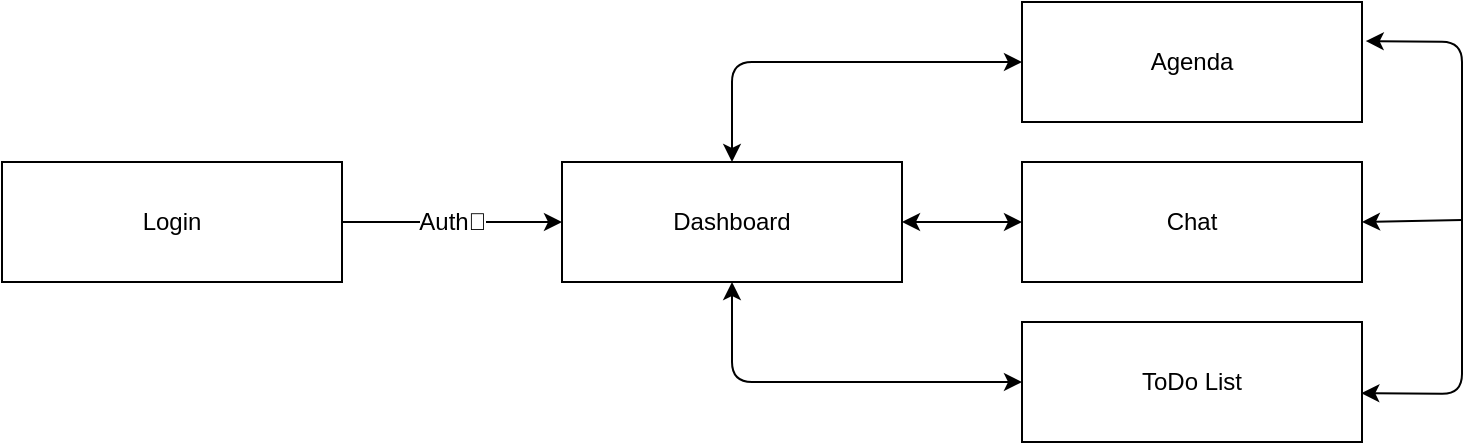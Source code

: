 <mxfile>
    <diagram id="-pWHjOKIwTdhM7gEdv3u" name="Page-1">
        <mxGraphModel dx="1146" dy="800" grid="1" gridSize="10" guides="1" tooltips="1" connect="1" arrows="1" fold="1" page="1" pageScale="1" pageWidth="827" pageHeight="1169" math="0" shadow="0">
            <root>
                <mxCell id="0"/>
                <mxCell id="1" parent="0"/>
                <mxCell id="2" value="Login" style="rounded=0;whiteSpace=wrap;html=1;" vertex="1" parent="1">
                    <mxGeometry x="40" y="340" width="170" height="60" as="geometry"/>
                </mxCell>
                <mxCell id="4" value="ToDo List" style="rounded=0;whiteSpace=wrap;html=1;" vertex="1" parent="1">
                    <mxGeometry x="550" y="420" width="170" height="60" as="geometry"/>
                </mxCell>
                <mxCell id="5" value="Agenda" style="rounded=0;whiteSpace=wrap;html=1;" vertex="1" parent="1">
                    <mxGeometry x="550" y="260" width="170" height="60" as="geometry"/>
                </mxCell>
                <mxCell id="6" value="Chat" style="rounded=0;whiteSpace=wrap;html=1;" vertex="1" parent="1">
                    <mxGeometry x="550" y="340" width="170" height="60" as="geometry"/>
                </mxCell>
                <mxCell id="7" value="Dashboard" style="rounded=0;whiteSpace=wrap;html=1;" vertex="1" parent="1">
                    <mxGeometry x="320" y="340" width="170" height="60" as="geometry"/>
                </mxCell>
                <mxCell id="8" value="" style="endArrow=classic;startArrow=classic;html=1;entryX=0;entryY=0.5;entryDx=0;entryDy=0;" edge="1" parent="1" source="7" target="6">
                    <mxGeometry width="50" height="50" relative="1" as="geometry">
                        <mxPoint x="350" y="470" as="sourcePoint"/>
                        <mxPoint x="600" y="370" as="targetPoint"/>
                    </mxGeometry>
                </mxCell>
                <mxCell id="9" value="" style="endArrow=classic;startArrow=classic;html=1;entryX=1.011;entryY=0.326;entryDx=0;entryDy=0;entryPerimeter=0;rounded=1;exitX=0.998;exitY=0.593;exitDx=0;exitDy=0;exitPerimeter=0;" edge="1" parent="1" source="4" target="5">
                    <mxGeometry width="50" height="50" relative="1" as="geometry">
                        <mxPoint x="810" y="370" as="sourcePoint"/>
                        <mxPoint x="880" y="280" as="targetPoint"/>
                        <Array as="points">
                            <mxPoint x="770" y="456"/>
                            <mxPoint x="770" y="280"/>
                        </Array>
                    </mxGeometry>
                </mxCell>
                <mxCell id="10" value="" style="endArrow=classic;startArrow=classic;html=1;exitX=0.5;exitY=0;exitDx=0;exitDy=0;entryX=0;entryY=0.5;entryDx=0;entryDy=0;" edge="1" parent="1" source="7" target="5">
                    <mxGeometry width="50" height="50" relative="1" as="geometry">
                        <mxPoint x="570" y="289.71" as="sourcePoint"/>
                        <mxPoint x="600" y="290" as="targetPoint"/>
                        <Array as="points">
                            <mxPoint x="405" y="290"/>
                        </Array>
                    </mxGeometry>
                </mxCell>
                <mxCell id="11" value="" style="endArrow=classic;startArrow=classic;html=1;exitX=0.5;exitY=1;exitDx=0;exitDy=0;entryX=0;entryY=0.5;entryDx=0;entryDy=0;" edge="1" parent="1" source="7" target="4">
                    <mxGeometry width="50" height="50" relative="1" as="geometry">
                        <mxPoint x="570" y="450" as="sourcePoint"/>
                        <mxPoint x="580" y="450" as="targetPoint"/>
                        <Array as="points">
                            <mxPoint x="405" y="450"/>
                        </Array>
                    </mxGeometry>
                </mxCell>
                <mxCell id="19" value="" style="endArrow=classic;html=1;entryX=0;entryY=0.5;entryDx=0;entryDy=0;exitX=1;exitY=0.5;exitDx=0;exitDy=0;" edge="1" parent="1" source="2" target="7">
                    <mxGeometry relative="1" as="geometry">
                        <mxPoint x="280" y="370" as="sourcePoint"/>
                        <mxPoint x="310" y="369.71" as="targetPoint"/>
                        <Array as="points"/>
                    </mxGeometry>
                </mxCell>
                <mxCell id="20" value="&lt;span style=&quot;font-size: 12px&quot;&gt;Auth🔐&lt;/span&gt;" style="edgeLabel;resizable=0;html=1;align=center;verticalAlign=middle;" connectable="0" vertex="1" parent="19">
                    <mxGeometry relative="1" as="geometry"/>
                </mxCell>
                <mxCell id="22" value="" style="endArrow=classic;html=1;rounded=0;entryX=1;entryY=0.5;entryDx=0;entryDy=0;" edge="1" parent="1" target="6">
                    <mxGeometry width="50" height="50" relative="1" as="geometry">
                        <mxPoint x="770" y="369" as="sourcePoint"/>
                        <mxPoint x="900" y="470" as="targetPoint"/>
                    </mxGeometry>
                </mxCell>
            </root>
        </mxGraphModel>
    </diagram>
</mxfile>